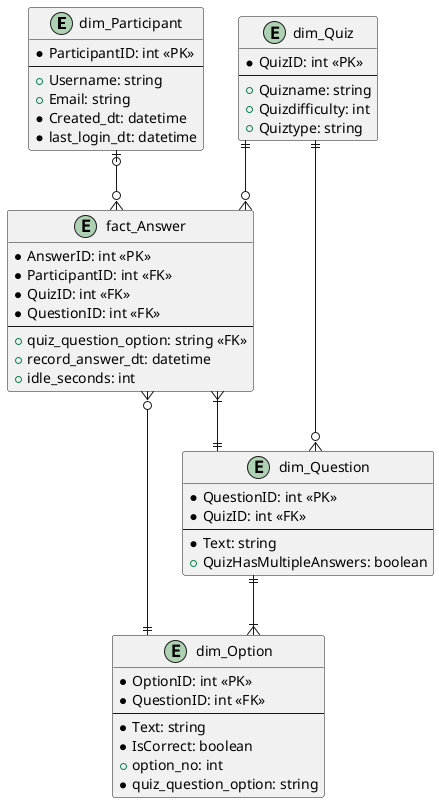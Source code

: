 @startuml
'reference https://plantuml.com/ie-diagram
' avoid problems with angled crows feet
skinparam linetype ortho

entity dim_Participant {
  *ParticipantID: int <<PK>>
  --
  +Username: string
  +Email: string
  *Created_dt: datetime
  *last_login_dt: datetime
}

entity dim_Quiz {
  *QuizID: int <<PK>>
  --
  +Quizname: string
  +Quizdifficulty: int
  +Quiztype: string
}

entity dim_Question {
  *QuestionID: int <<PK>>
  *QuizID: int <<FK>>
  --
  *Text: string
  +QuizHasMultipleAnswers: boolean
}

entity dim_Option {
  *OptionID: int <<PK>>
  *QuestionID: int <<FK>>
  --
  *Text: string
  *IsCorrect: boolean
  +option_no: int
  *quiz_question_option: string
}


entity fact_Answer {
  *AnswerID: int <<PK>>
  *ParticipantID: int <<FK>>
  *QuizID: int <<FK>>
  *QuestionID: int <<FK>>
  --
  +quiz_question_option: string <<FK>>
  +record_answer_dt: datetime
  +idle_seconds: int
}


dim_Quiz ||--o{ dim_Question
dim_Quiz ||--o{ fact_Answer
dim_Question ||--|{ dim_Option
dim_Participant |o--o{ fact_Answer
fact_Answer }|--|| dim_Question
fact_Answer }o--|| dim_Option
@enduml
